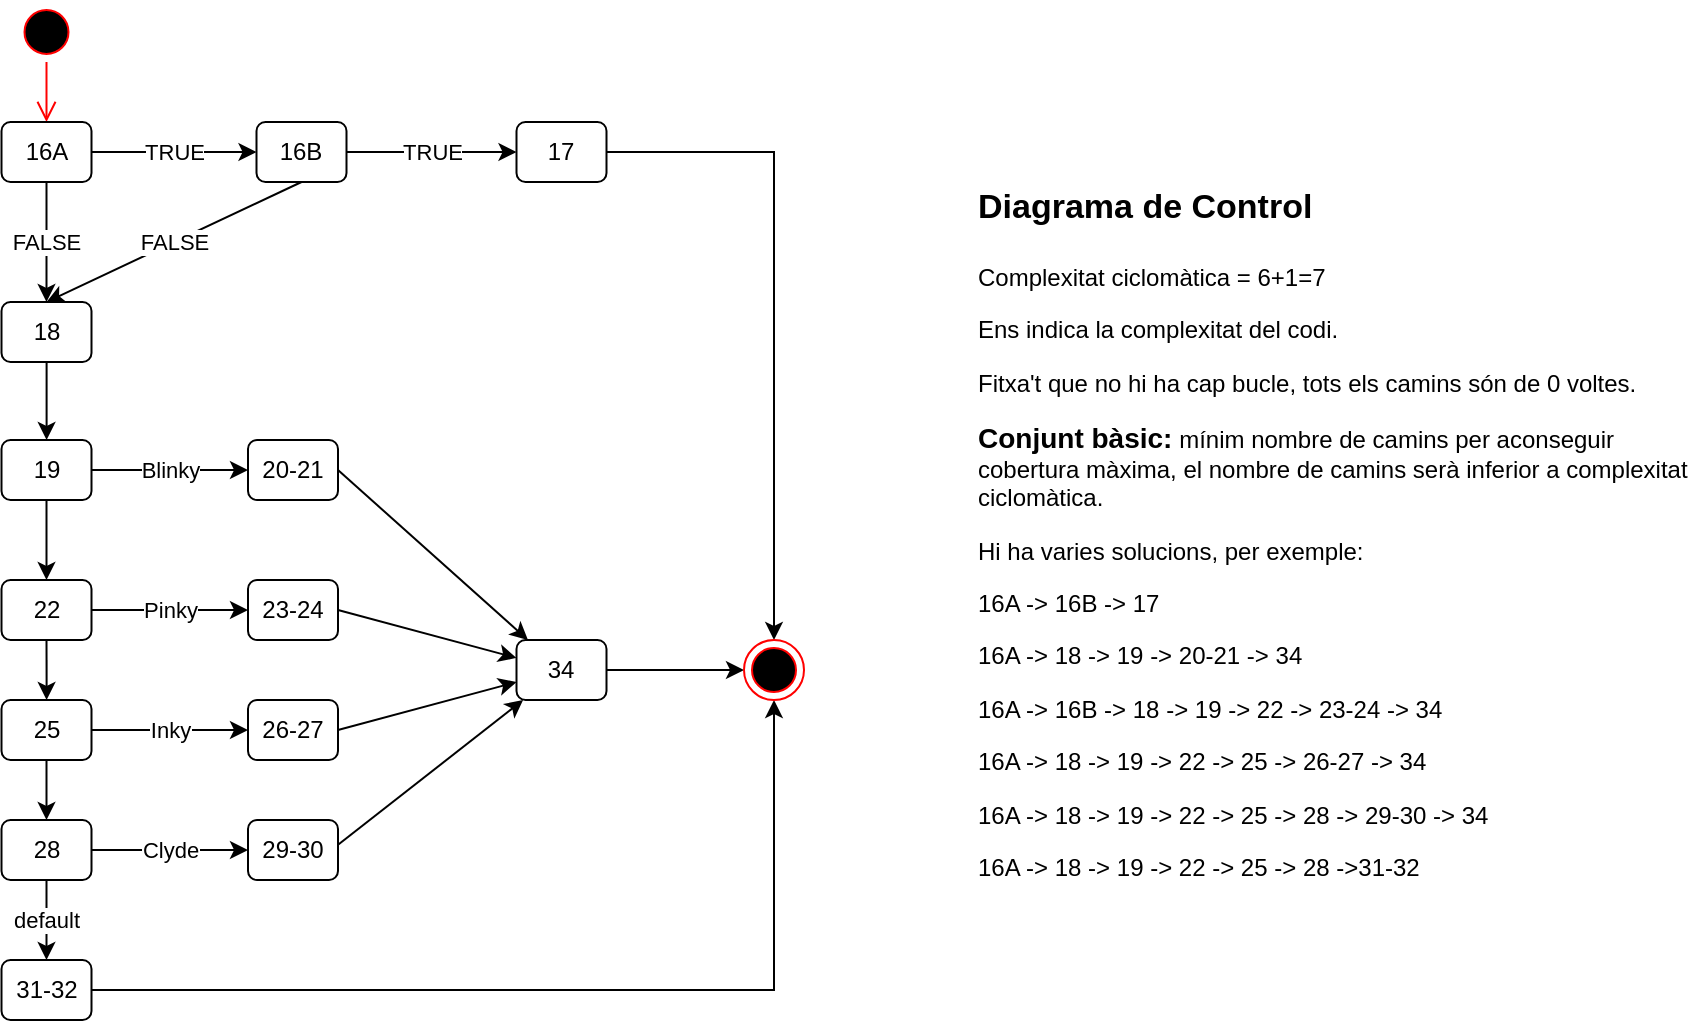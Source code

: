 <mxfile version="24.4.9" type="device">
  <diagram name="Página-1" id="KKU4vmKRQS79xznbbIGD">
    <mxGraphModel dx="1050" dy="557" grid="1" gridSize="10" guides="1" tooltips="1" connect="1" arrows="1" fold="1" page="1" pageScale="1" pageWidth="1169" pageHeight="827" math="0" shadow="0">
      <root>
        <mxCell id="0" />
        <mxCell id="1" parent="0" />
        <mxCell id="b4sl9bxFcRuKotRHlQ8d-1" value="" style="ellipse;html=1;shape=startState;fillColor=#000000;strokeColor=#ff0000;" parent="1" vertex="1">
          <mxGeometry x="106.25" y="71" width="30" height="30" as="geometry" />
        </mxCell>
        <mxCell id="b4sl9bxFcRuKotRHlQ8d-2" value="" style="edgeStyle=orthogonalEdgeStyle;html=1;verticalAlign=bottom;endArrow=open;endSize=8;strokeColor=#ff0000;rounded=0;entryX=0.5;entryY=0;entryDx=0;entryDy=0;" parent="1" source="b4sl9bxFcRuKotRHlQ8d-1" target="b4sl9bxFcRuKotRHlQ8d-3" edge="1">
          <mxGeometry relative="1" as="geometry">
            <mxPoint x="121.25" y="131" as="targetPoint" />
          </mxGeometry>
        </mxCell>
        <mxCell id="b4sl9bxFcRuKotRHlQ8d-6" value="TRUE" style="edgeStyle=orthogonalEdgeStyle;rounded=0;orthogonalLoop=1;jettySize=auto;html=1;exitX=1;exitY=0.5;exitDx=0;exitDy=0;entryX=0;entryY=0.5;entryDx=0;entryDy=0;" parent="1" source="b4sl9bxFcRuKotRHlQ8d-3" target="b4sl9bxFcRuKotRHlQ8d-4" edge="1">
          <mxGeometry relative="1" as="geometry" />
        </mxCell>
        <mxCell id="b4sl9bxFcRuKotRHlQ8d-10" value="FALSE" style="edgeStyle=orthogonalEdgeStyle;rounded=0;orthogonalLoop=1;jettySize=auto;html=1;exitX=0.5;exitY=1;exitDx=0;exitDy=0;" parent="1" source="b4sl9bxFcRuKotRHlQ8d-3" target="b4sl9bxFcRuKotRHlQ8d-9" edge="1">
          <mxGeometry relative="1" as="geometry" />
        </mxCell>
        <mxCell id="b4sl9bxFcRuKotRHlQ8d-3" value="16A" style="rounded=1;whiteSpace=wrap;html=1;" parent="1" vertex="1">
          <mxGeometry x="98.75" y="131" width="45" height="30" as="geometry" />
        </mxCell>
        <mxCell id="b4sl9bxFcRuKotRHlQ8d-7" value="TRUE" style="edgeStyle=orthogonalEdgeStyle;rounded=0;orthogonalLoop=1;jettySize=auto;html=1;exitX=1;exitY=0.5;exitDx=0;exitDy=0;entryX=0;entryY=0.5;entryDx=0;entryDy=0;" parent="1" source="b4sl9bxFcRuKotRHlQ8d-4" target="b4sl9bxFcRuKotRHlQ8d-5" edge="1">
          <mxGeometry relative="1" as="geometry" />
        </mxCell>
        <mxCell id="b4sl9bxFcRuKotRHlQ8d-11" value="FALSE" style="rounded=0;orthogonalLoop=1;jettySize=auto;html=1;exitX=0.5;exitY=1;exitDx=0;exitDy=0;entryX=0.5;entryY=0;entryDx=0;entryDy=0;" parent="1" source="b4sl9bxFcRuKotRHlQ8d-4" target="b4sl9bxFcRuKotRHlQ8d-9" edge="1">
          <mxGeometry relative="1" as="geometry" />
        </mxCell>
        <mxCell id="b4sl9bxFcRuKotRHlQ8d-4" value="16B&lt;span style=&quot;color: rgba(0, 0, 0, 0); font-family: monospace; font-size: 0px; text-align: start; text-wrap: nowrap;&quot;&gt;%3CmxGraphModel%3E%3Croot%3E%3CmxCell%20id%3D%220%22%2F%3E%3CmxCell%20id%3D%221%22%20parent%3D%220%22%2F%3E%3CmxCell%20id%3D%222%22%20value%3D%2216A%22%20style%3D%22rounded%3D1%3BwhiteSpace%3Dwrap%3Bhtml%3D1%3B%22%20vertex%3D%221%22%20parent%3D%221%22%3E%3CmxGeometry%20x%3D%22272.5%22%20y%3D%22110%22%20width%3D%2245%22%20height%3D%2230%22%20as%3D%22geometry%22%2F%3E%3C%2FmxCell%3E%3C%2Froot%3E%3C%2FmxGraphModel%3E&lt;/span&gt;" style="rounded=1;whiteSpace=wrap;html=1;" parent="1" vertex="1">
          <mxGeometry x="226.25" y="131" width="45" height="30" as="geometry" />
        </mxCell>
        <mxCell id="eHPXyO3sQcAdTTc5_39L-9" style="edgeStyle=orthogonalEdgeStyle;rounded=0;orthogonalLoop=1;jettySize=auto;html=1;exitX=1;exitY=0.5;exitDx=0;exitDy=0;entryX=0.5;entryY=0;entryDx=0;entryDy=0;" edge="1" parent="1" source="b4sl9bxFcRuKotRHlQ8d-5" target="b4sl9bxFcRuKotRHlQ8d-27">
          <mxGeometry relative="1" as="geometry" />
        </mxCell>
        <mxCell id="b4sl9bxFcRuKotRHlQ8d-5" value="17" style="rounded=1;whiteSpace=wrap;html=1;" parent="1" vertex="1">
          <mxGeometry x="356.25" y="131" width="45" height="30" as="geometry" />
        </mxCell>
        <mxCell id="b4sl9bxFcRuKotRHlQ8d-18" value="Blinky" style="rounded=0;orthogonalLoop=1;jettySize=auto;html=1;exitX=1;exitY=0.5;exitDx=0;exitDy=0;entryX=0;entryY=0.5;entryDx=0;entryDy=0;" parent="1" source="eHPXyO3sQcAdTTc5_39L-1" target="b4sl9bxFcRuKotRHlQ8d-12" edge="1">
          <mxGeometry relative="1" as="geometry" />
        </mxCell>
        <mxCell id="b4sl9bxFcRuKotRHlQ8d-19" value="Pinky" style="rounded=0;orthogonalLoop=1;jettySize=auto;html=1;exitX=1;exitY=0.5;exitDx=0;exitDy=0;entryX=0;entryY=0.5;entryDx=0;entryDy=0;" parent="1" source="eHPXyO3sQcAdTTc5_39L-2" target="b4sl9bxFcRuKotRHlQ8d-13" edge="1">
          <mxGeometry relative="1" as="geometry" />
        </mxCell>
        <mxCell id="b4sl9bxFcRuKotRHlQ8d-20" value="Inky" style="rounded=0;orthogonalLoop=1;jettySize=auto;html=1;exitX=1;exitY=0.5;exitDx=0;exitDy=0;entryX=0;entryY=0.5;entryDx=0;entryDy=0;" parent="1" source="eHPXyO3sQcAdTTc5_39L-3" target="b4sl9bxFcRuKotRHlQ8d-14" edge="1">
          <mxGeometry relative="1" as="geometry" />
        </mxCell>
        <mxCell id="b4sl9bxFcRuKotRHlQ8d-21" value="Clyde" style="rounded=0;orthogonalLoop=1;jettySize=auto;html=1;exitX=1;exitY=0.5;exitDx=0;exitDy=0;entryX=0;entryY=0.5;entryDx=0;entryDy=0;" parent="1" source="eHPXyO3sQcAdTTc5_39L-4" target="b4sl9bxFcRuKotRHlQ8d-15" edge="1">
          <mxGeometry relative="1" as="geometry" />
        </mxCell>
        <mxCell id="b4sl9bxFcRuKotRHlQ8d-22" value="default" style="rounded=0;orthogonalLoop=1;jettySize=auto;html=1;exitX=0.5;exitY=1;exitDx=0;exitDy=0;entryX=0.5;entryY=0;entryDx=0;entryDy=0;" parent="1" source="eHPXyO3sQcAdTTc5_39L-4" target="b4sl9bxFcRuKotRHlQ8d-16" edge="1">
          <mxGeometry relative="1" as="geometry" />
        </mxCell>
        <mxCell id="eHPXyO3sQcAdTTc5_39L-5" value="" style="edgeStyle=orthogonalEdgeStyle;rounded=0;orthogonalLoop=1;jettySize=auto;html=1;" edge="1" parent="1" source="b4sl9bxFcRuKotRHlQ8d-9" target="eHPXyO3sQcAdTTc5_39L-1">
          <mxGeometry relative="1" as="geometry" />
        </mxCell>
        <mxCell id="b4sl9bxFcRuKotRHlQ8d-9" value="18" style="rounded=1;whiteSpace=wrap;html=1;" parent="1" vertex="1">
          <mxGeometry x="98.75" y="221" width="45" height="30" as="geometry" />
        </mxCell>
        <mxCell id="b4sl9bxFcRuKotRHlQ8d-23" style="rounded=0;orthogonalLoop=1;jettySize=auto;html=1;exitX=1;exitY=0.5;exitDx=0;exitDy=0;" parent="1" source="b4sl9bxFcRuKotRHlQ8d-12" target="b4sl9bxFcRuKotRHlQ8d-17" edge="1">
          <mxGeometry relative="1" as="geometry" />
        </mxCell>
        <mxCell id="b4sl9bxFcRuKotRHlQ8d-12" value="20-21" style="rounded=1;whiteSpace=wrap;html=1;" parent="1" vertex="1">
          <mxGeometry x="222" y="290" width="45" height="30" as="geometry" />
        </mxCell>
        <mxCell id="b4sl9bxFcRuKotRHlQ8d-24" style="rounded=0;orthogonalLoop=1;jettySize=auto;html=1;exitX=1;exitY=0.5;exitDx=0;exitDy=0;" parent="1" source="b4sl9bxFcRuKotRHlQ8d-13" target="b4sl9bxFcRuKotRHlQ8d-17" edge="1">
          <mxGeometry relative="1" as="geometry" />
        </mxCell>
        <mxCell id="b4sl9bxFcRuKotRHlQ8d-13" value="23-24" style="rounded=1;whiteSpace=wrap;html=1;" parent="1" vertex="1">
          <mxGeometry x="222" y="360" width="45" height="30" as="geometry" />
        </mxCell>
        <mxCell id="b4sl9bxFcRuKotRHlQ8d-25" style="rounded=0;orthogonalLoop=1;jettySize=auto;html=1;exitX=1;exitY=0.5;exitDx=0;exitDy=0;" parent="1" source="b4sl9bxFcRuKotRHlQ8d-14" target="b4sl9bxFcRuKotRHlQ8d-17" edge="1">
          <mxGeometry relative="1" as="geometry" />
        </mxCell>
        <mxCell id="b4sl9bxFcRuKotRHlQ8d-14" value="26-27" style="rounded=1;whiteSpace=wrap;html=1;" parent="1" vertex="1">
          <mxGeometry x="222" y="420" width="45" height="30" as="geometry" />
        </mxCell>
        <mxCell id="b4sl9bxFcRuKotRHlQ8d-26" style="rounded=0;orthogonalLoop=1;jettySize=auto;html=1;exitX=0.5;exitY=1;exitDx=0;exitDy=0;" parent="1" source="b4sl9bxFcRuKotRHlQ8d-15" target="b4sl9bxFcRuKotRHlQ8d-17" edge="1">
          <mxGeometry relative="1" as="geometry" />
        </mxCell>
        <mxCell id="b4sl9bxFcRuKotRHlQ8d-15" value="29-30" style="rounded=1;whiteSpace=wrap;html=1;" parent="1" vertex="1">
          <mxGeometry x="222" y="480" width="45" height="30" as="geometry" />
        </mxCell>
        <mxCell id="b4sl9bxFcRuKotRHlQ8d-29" style="edgeStyle=orthogonalEdgeStyle;rounded=0;orthogonalLoop=1;jettySize=auto;html=1;exitX=1;exitY=0.5;exitDx=0;exitDy=0;" parent="1" source="b4sl9bxFcRuKotRHlQ8d-16" target="b4sl9bxFcRuKotRHlQ8d-27" edge="1">
          <mxGeometry relative="1" as="geometry" />
        </mxCell>
        <mxCell id="b4sl9bxFcRuKotRHlQ8d-16" value="31-32" style="rounded=1;whiteSpace=wrap;html=1;" parent="1" vertex="1">
          <mxGeometry x="98.75" y="550" width="45" height="30" as="geometry" />
        </mxCell>
        <mxCell id="b4sl9bxFcRuKotRHlQ8d-28" style="edgeStyle=orthogonalEdgeStyle;rounded=0;orthogonalLoop=1;jettySize=auto;html=1;exitX=1;exitY=0.5;exitDx=0;exitDy=0;entryX=0;entryY=0.5;entryDx=0;entryDy=0;" parent="1" source="b4sl9bxFcRuKotRHlQ8d-17" target="b4sl9bxFcRuKotRHlQ8d-27" edge="1">
          <mxGeometry relative="1" as="geometry" />
        </mxCell>
        <mxCell id="b4sl9bxFcRuKotRHlQ8d-17" value="34" style="rounded=1;whiteSpace=wrap;html=1;" parent="1" vertex="1">
          <mxGeometry x="356.25" y="390" width="45" height="30" as="geometry" />
        </mxCell>
        <mxCell id="b4sl9bxFcRuKotRHlQ8d-27" value="" style="ellipse;html=1;shape=endState;fillColor=#000000;strokeColor=#ff0000;" parent="1" vertex="1">
          <mxGeometry x="470" y="390" width="30" height="30" as="geometry" />
        </mxCell>
        <mxCell id="b4sl9bxFcRuKotRHlQ8d-31" value="&lt;h1 style=&quot;margin-top: 0px;&quot;&gt;&lt;font style=&quot;font-size: 17px;&quot;&gt;Diagrama de Control&lt;/font&gt;&lt;/h1&gt;&lt;p&gt;Complexitat ciclomàtica = 6+1=7&lt;/p&gt;&lt;p&gt;Ens indica la complexitat del codi.&lt;/p&gt;&lt;p&gt;Fitxa&#39;t que no hi ha cap bucle, tots els camins són de 0 voltes.&lt;/p&gt;&lt;p&gt;&lt;b&gt;&lt;font style=&quot;font-size: 14px;&quot;&gt;Conjunt bàsic:&lt;/font&gt;&lt;/b&gt; mínim nombre de camins per aconseguir cobertura màxima, el nombre de camins serà inferior a complexitat ciclomàtica.&lt;/p&gt;&lt;p&gt;Hi ha varies solucions, per exemple:&lt;/p&gt;&lt;p&gt;16A -&amp;gt; 16B -&amp;gt; 17&lt;/p&gt;&lt;p&gt;16A -&amp;gt; 18 -&amp;gt; 19 -&amp;gt; 20-21 -&amp;gt; 34&lt;/p&gt;&lt;p&gt;16A -&amp;gt; 16B -&amp;gt; 18 -&amp;gt; 19 -&amp;gt; 22 -&amp;gt; 23-24 -&amp;gt; 34&lt;/p&gt;&lt;p&gt;16A -&amp;gt; 18 -&amp;gt; 19 -&amp;gt; 22 -&amp;gt; 25 -&amp;gt; 26-27 -&amp;gt; 34&lt;/p&gt;&lt;p&gt;16A -&amp;gt; 18 -&amp;gt;&amp;nbsp;&lt;span style=&quot;background-color: initial;&quot;&gt;19 -&amp;gt; 22 -&amp;gt; 25 -&amp;gt; 2&lt;/span&gt;&lt;span style=&quot;background-color: initial;&quot;&gt;8 -&amp;gt; 29-30 -&amp;gt; 34&lt;/span&gt;&lt;/p&gt;&lt;p&gt;16A -&amp;gt; 18 -&amp;gt;&amp;nbsp;&lt;span style=&quot;background-color: initial;&quot;&gt;19 -&amp;gt; 22 -&amp;gt; 25 -&amp;gt; 2&lt;/span&gt;&lt;span style=&quot;background-color: initial;&quot;&gt;8 -&amp;gt;&lt;/span&gt;&lt;span style=&quot;background-color: initial;&quot;&gt;31-32&lt;/span&gt;&lt;/p&gt;&lt;p&gt;&lt;br&gt;&lt;/p&gt;" style="text;html=1;whiteSpace=wrap;overflow=hidden;rounded=0;" parent="1" vertex="1">
          <mxGeometry x="585" y="150" width="360" height="400" as="geometry" />
        </mxCell>
        <mxCell id="eHPXyO3sQcAdTTc5_39L-6" value="" style="edgeStyle=orthogonalEdgeStyle;rounded=0;orthogonalLoop=1;jettySize=auto;html=1;" edge="1" parent="1" source="eHPXyO3sQcAdTTc5_39L-1" target="eHPXyO3sQcAdTTc5_39L-2">
          <mxGeometry relative="1" as="geometry" />
        </mxCell>
        <mxCell id="eHPXyO3sQcAdTTc5_39L-1" value="19" style="rounded=1;whiteSpace=wrap;html=1;" vertex="1" parent="1">
          <mxGeometry x="98.75" y="290" width="45" height="30" as="geometry" />
        </mxCell>
        <mxCell id="eHPXyO3sQcAdTTc5_39L-7" style="edgeStyle=orthogonalEdgeStyle;rounded=0;orthogonalLoop=1;jettySize=auto;html=1;exitX=0.5;exitY=1;exitDx=0;exitDy=0;" edge="1" parent="1" source="eHPXyO3sQcAdTTc5_39L-2" target="eHPXyO3sQcAdTTc5_39L-3">
          <mxGeometry relative="1" as="geometry" />
        </mxCell>
        <mxCell id="eHPXyO3sQcAdTTc5_39L-2" value="22" style="rounded=1;whiteSpace=wrap;html=1;" vertex="1" parent="1">
          <mxGeometry x="98.75" y="360" width="45" height="30" as="geometry" />
        </mxCell>
        <mxCell id="eHPXyO3sQcAdTTc5_39L-8" style="edgeStyle=orthogonalEdgeStyle;rounded=0;orthogonalLoop=1;jettySize=auto;html=1;exitX=0.5;exitY=1;exitDx=0;exitDy=0;entryX=0.5;entryY=0;entryDx=0;entryDy=0;" edge="1" parent="1" source="eHPXyO3sQcAdTTc5_39L-3" target="eHPXyO3sQcAdTTc5_39L-4">
          <mxGeometry relative="1" as="geometry" />
        </mxCell>
        <mxCell id="eHPXyO3sQcAdTTc5_39L-3" value="25" style="rounded=1;whiteSpace=wrap;html=1;" vertex="1" parent="1">
          <mxGeometry x="98.75" y="420" width="45" height="30" as="geometry" />
        </mxCell>
        <mxCell id="eHPXyO3sQcAdTTc5_39L-4" value="28" style="rounded=1;whiteSpace=wrap;html=1;" vertex="1" parent="1">
          <mxGeometry x="98.75" y="480" width="45" height="30" as="geometry" />
        </mxCell>
      </root>
    </mxGraphModel>
  </diagram>
</mxfile>
